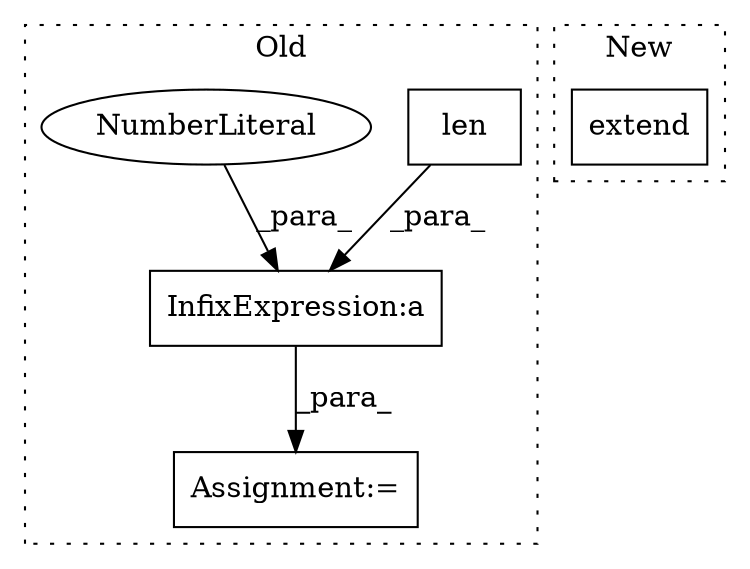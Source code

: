 digraph G {
subgraph cluster0 {
1 [label="len" a="32" s="7017,7032" l="4,1" shape="box"];
3 [label="Assignment:=" a="7" s="6883" l="17" shape="box"];
4 [label="InfixExpression:a" a="27" s="6928" l="3" shape="box"];
5 [label="NumberLiteral" a="34" s="6931" l="1" shape="ellipse"];
label = "Old";
style="dotted";
}
subgraph cluster1 {
2 [label="extend" a="32" s="7471,7488" l="7,1" shape="box"];
label = "New";
style="dotted";
}
1 -> 4 [label="_para_"];
4 -> 3 [label="_para_"];
5 -> 4 [label="_para_"];
}